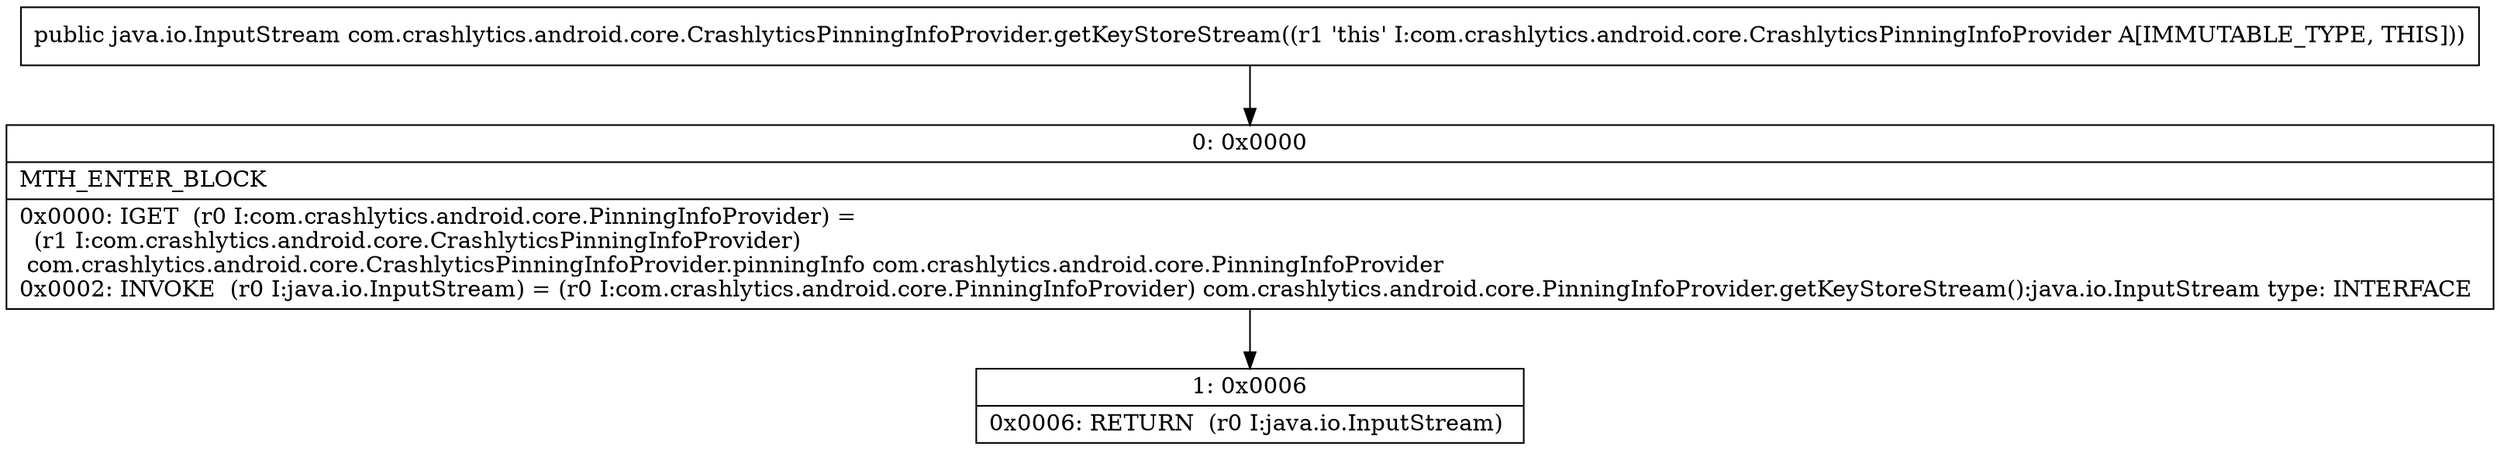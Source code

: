 digraph "CFG forcom.crashlytics.android.core.CrashlyticsPinningInfoProvider.getKeyStoreStream()Ljava\/io\/InputStream;" {
Node_0 [shape=record,label="{0\:\ 0x0000|MTH_ENTER_BLOCK\l|0x0000: IGET  (r0 I:com.crashlytics.android.core.PinningInfoProvider) = \l  (r1 I:com.crashlytics.android.core.CrashlyticsPinningInfoProvider)\l com.crashlytics.android.core.CrashlyticsPinningInfoProvider.pinningInfo com.crashlytics.android.core.PinningInfoProvider \l0x0002: INVOKE  (r0 I:java.io.InputStream) = (r0 I:com.crashlytics.android.core.PinningInfoProvider) com.crashlytics.android.core.PinningInfoProvider.getKeyStoreStream():java.io.InputStream type: INTERFACE \l}"];
Node_1 [shape=record,label="{1\:\ 0x0006|0x0006: RETURN  (r0 I:java.io.InputStream) \l}"];
MethodNode[shape=record,label="{public java.io.InputStream com.crashlytics.android.core.CrashlyticsPinningInfoProvider.getKeyStoreStream((r1 'this' I:com.crashlytics.android.core.CrashlyticsPinningInfoProvider A[IMMUTABLE_TYPE, THIS])) }"];
MethodNode -> Node_0;
Node_0 -> Node_1;
}

